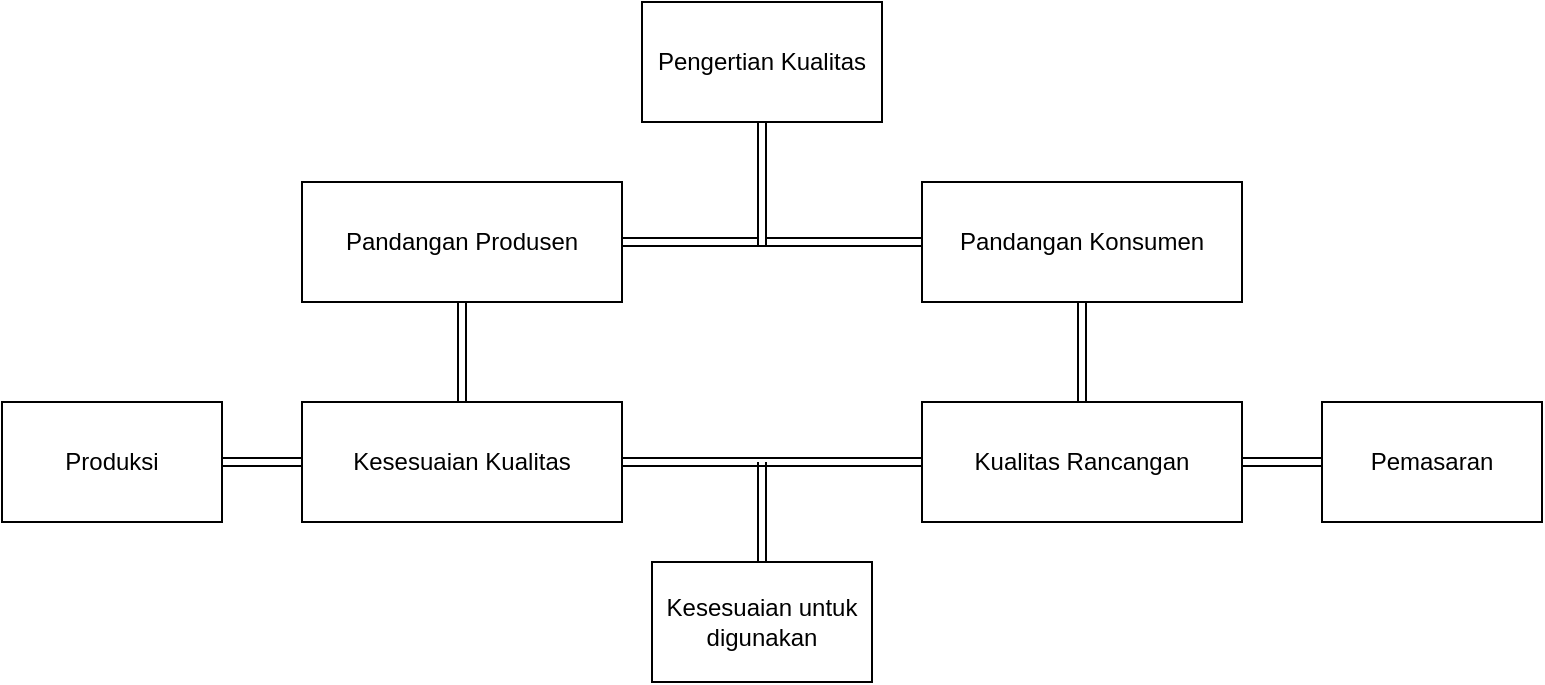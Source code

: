 <mxfile version="20.8.14" type="github">
  <diagram name="Page-1" id="ekoGOsIkA2_pPzhhPlTa">
    <mxGraphModel dx="1415" dy="773" grid="1" gridSize="10" guides="1" tooltips="1" connect="1" arrows="1" fold="1" page="1" pageScale="1" pageWidth="1100" pageHeight="850" math="0" shadow="0">
      <root>
        <mxCell id="0" />
        <mxCell id="1" parent="0" />
        <mxCell id="bNu7VeHpmDg-33qCOryd-13" style="edgeStyle=orthogonalEdgeStyle;shape=link;rounded=0;orthogonalLoop=1;jettySize=auto;html=1;exitX=0.5;exitY=1;exitDx=0;exitDy=0;entryX=1;entryY=0.5;entryDx=0;entryDy=0;" edge="1" parent="1" source="bNu7VeHpmDg-33qCOryd-1" target="bNu7VeHpmDg-33qCOryd-3">
          <mxGeometry relative="1" as="geometry" />
        </mxCell>
        <mxCell id="bNu7VeHpmDg-33qCOryd-21" style="edgeStyle=orthogonalEdgeStyle;shape=link;rounded=0;orthogonalLoop=1;jettySize=auto;html=1;exitX=0.5;exitY=1;exitDx=0;exitDy=0;entryX=0;entryY=0.5;entryDx=0;entryDy=0;" edge="1" parent="1" source="bNu7VeHpmDg-33qCOryd-1" target="bNu7VeHpmDg-33qCOryd-2">
          <mxGeometry relative="1" as="geometry" />
        </mxCell>
        <mxCell id="bNu7VeHpmDg-33qCOryd-1" value="Pengertian Kualitas" style="rounded=0;whiteSpace=wrap;html=1;" vertex="1" parent="1">
          <mxGeometry x="500" y="230" width="120" height="60" as="geometry" />
        </mxCell>
        <mxCell id="bNu7VeHpmDg-33qCOryd-17" style="edgeStyle=orthogonalEdgeStyle;shape=link;rounded=0;orthogonalLoop=1;jettySize=auto;html=1;exitX=0.5;exitY=1;exitDx=0;exitDy=0;entryX=0.5;entryY=0;entryDx=0;entryDy=0;" edge="1" parent="1" source="bNu7VeHpmDg-33qCOryd-2" target="bNu7VeHpmDg-33qCOryd-5">
          <mxGeometry relative="1" as="geometry" />
        </mxCell>
        <mxCell id="bNu7VeHpmDg-33qCOryd-2" value="Pandangan Konsumen" style="rounded=0;whiteSpace=wrap;html=1;" vertex="1" parent="1">
          <mxGeometry x="640" y="320" width="160" height="60" as="geometry" />
        </mxCell>
        <mxCell id="bNu7VeHpmDg-33qCOryd-16" style="edgeStyle=orthogonalEdgeStyle;shape=link;rounded=0;orthogonalLoop=1;jettySize=auto;html=1;exitX=0.5;exitY=1;exitDx=0;exitDy=0;entryX=0.5;entryY=0;entryDx=0;entryDy=0;" edge="1" parent="1" source="bNu7VeHpmDg-33qCOryd-3" target="bNu7VeHpmDg-33qCOryd-4">
          <mxGeometry relative="1" as="geometry" />
        </mxCell>
        <mxCell id="bNu7VeHpmDg-33qCOryd-3" value="Pandangan Produsen" style="rounded=0;whiteSpace=wrap;html=1;" vertex="1" parent="1">
          <mxGeometry x="330" y="320" width="160" height="60" as="geometry" />
        </mxCell>
        <mxCell id="bNu7VeHpmDg-33qCOryd-19" style="edgeStyle=orthogonalEdgeStyle;shape=link;rounded=0;orthogonalLoop=1;jettySize=auto;html=1;exitX=1;exitY=0.5;exitDx=0;exitDy=0;entryX=0;entryY=0.5;entryDx=0;entryDy=0;" edge="1" parent="1" source="bNu7VeHpmDg-33qCOryd-4" target="bNu7VeHpmDg-33qCOryd-5">
          <mxGeometry relative="1" as="geometry" />
        </mxCell>
        <mxCell id="bNu7VeHpmDg-33qCOryd-4" value="Kesesuaian Kualitas" style="rounded=0;whiteSpace=wrap;html=1;" vertex="1" parent="1">
          <mxGeometry x="330" y="430" width="160" height="60" as="geometry" />
        </mxCell>
        <mxCell id="bNu7VeHpmDg-33qCOryd-18" style="edgeStyle=orthogonalEdgeStyle;shape=link;rounded=0;orthogonalLoop=1;jettySize=auto;html=1;exitX=1;exitY=0.5;exitDx=0;exitDy=0;entryX=0;entryY=0.5;entryDx=0;entryDy=0;" edge="1" parent="1" source="bNu7VeHpmDg-33qCOryd-5" target="bNu7VeHpmDg-33qCOryd-6">
          <mxGeometry relative="1" as="geometry" />
        </mxCell>
        <mxCell id="bNu7VeHpmDg-33qCOryd-5" value="Kualitas Rancangan" style="rounded=0;whiteSpace=wrap;html=1;" vertex="1" parent="1">
          <mxGeometry x="640" y="430" width="160" height="60" as="geometry" />
        </mxCell>
        <mxCell id="bNu7VeHpmDg-33qCOryd-6" value="Pemasaran" style="rounded=0;whiteSpace=wrap;html=1;" vertex="1" parent="1">
          <mxGeometry x="840" y="430" width="110" height="60" as="geometry" />
        </mxCell>
        <mxCell id="bNu7VeHpmDg-33qCOryd-20" style="edgeStyle=orthogonalEdgeStyle;shape=link;rounded=0;orthogonalLoop=1;jettySize=auto;html=1;exitX=0.5;exitY=0;exitDx=0;exitDy=0;" edge="1" parent="1" source="bNu7VeHpmDg-33qCOryd-7">
          <mxGeometry relative="1" as="geometry">
            <mxPoint x="560" y="460" as="targetPoint" />
          </mxGeometry>
        </mxCell>
        <mxCell id="bNu7VeHpmDg-33qCOryd-7" value="Kesesuaian untuk digunakan" style="rounded=0;whiteSpace=wrap;html=1;" vertex="1" parent="1">
          <mxGeometry x="505" y="510" width="110" height="60" as="geometry" />
        </mxCell>
        <mxCell id="bNu7VeHpmDg-33qCOryd-10" style="edgeStyle=orthogonalEdgeStyle;rounded=0;orthogonalLoop=1;jettySize=auto;html=1;exitX=1;exitY=0.5;exitDx=0;exitDy=0;entryX=0;entryY=0.5;entryDx=0;entryDy=0;shape=link;" edge="1" parent="1" source="bNu7VeHpmDg-33qCOryd-9" target="bNu7VeHpmDg-33qCOryd-4">
          <mxGeometry relative="1" as="geometry" />
        </mxCell>
        <mxCell id="bNu7VeHpmDg-33qCOryd-9" value="Produksi" style="rounded=0;whiteSpace=wrap;html=1;" vertex="1" parent="1">
          <mxGeometry x="180" y="430" width="110" height="60" as="geometry" />
        </mxCell>
      </root>
    </mxGraphModel>
  </diagram>
</mxfile>
